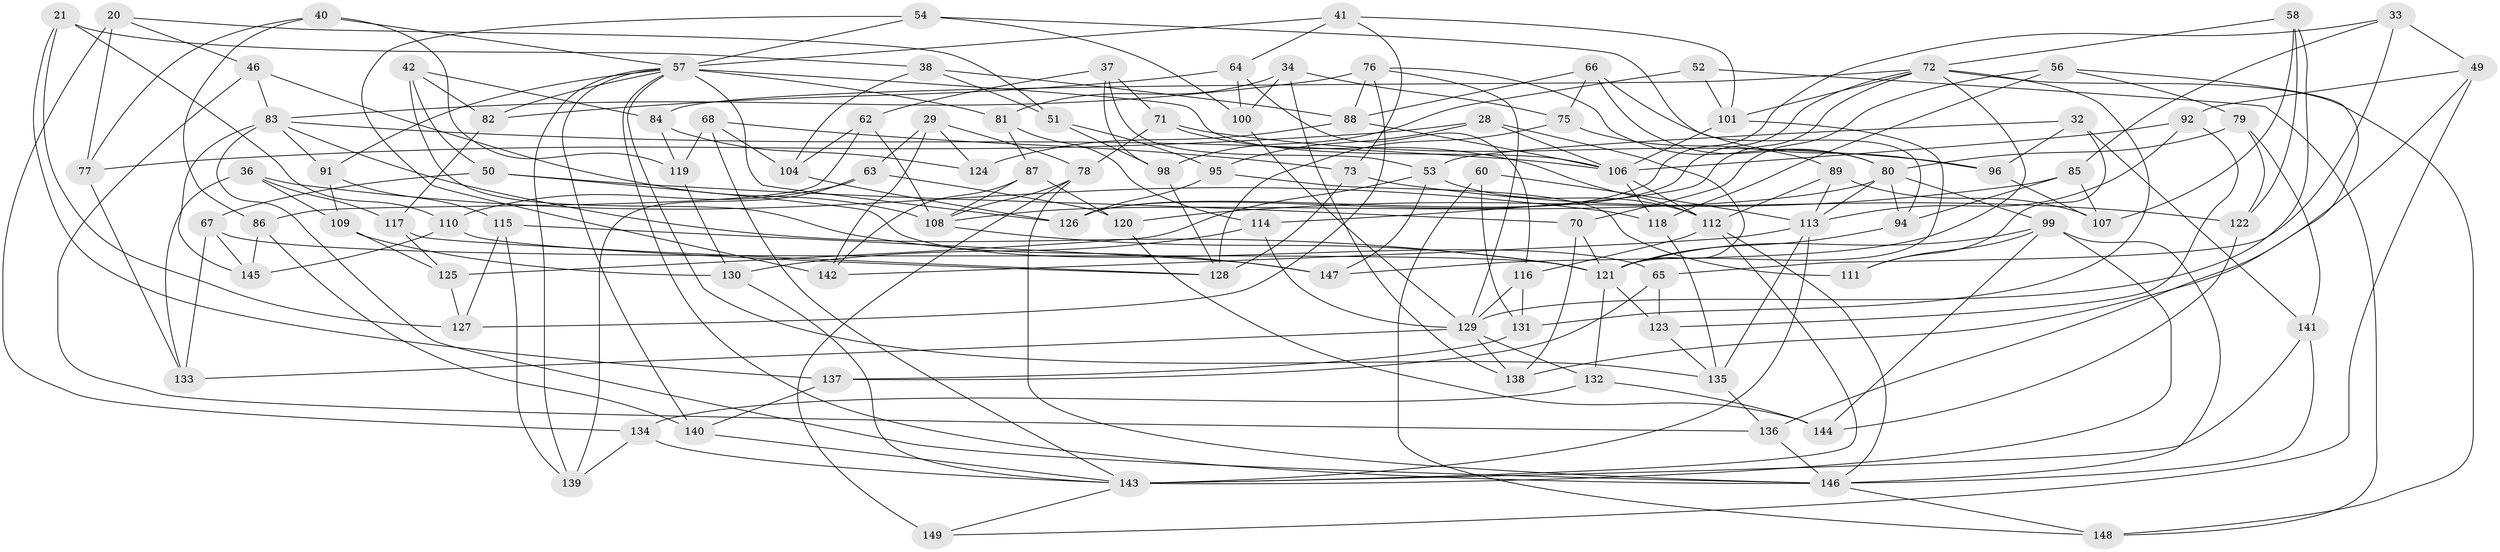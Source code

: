 // original degree distribution, {4: 1.0}
// Generated by graph-tools (version 1.1) at 2025/00/03/04/25 22:00:56]
// undirected, 104 vertices, 235 edges
graph export_dot {
graph [start="1"]
  node [color=gray90,style=filled];
  20;
  21;
  28;
  29;
  32;
  33;
  34;
  36;
  37;
  38;
  40;
  41;
  42;
  46;
  49;
  50;
  51;
  52;
  53 [super="+22"];
  54;
  56;
  57 [super="+10+24+12+27+39"];
  58;
  60;
  62;
  63;
  64;
  65;
  66;
  67;
  68;
  70;
  71 [super="+59"];
  72 [super="+14+43"];
  73;
  75;
  76 [super="+61"];
  77;
  78 [super="+44"];
  79;
  80 [super="+9+17"];
  81;
  82;
  83 [super="+1+31"];
  84;
  85;
  86;
  87;
  88 [super="+23"];
  89;
  91;
  92;
  94;
  95;
  96;
  98 [super="+45"];
  99 [super="+25"];
  100;
  101 [super="+8"];
  104;
  106 [super="+18+102"];
  107;
  108 [super="+55+90"];
  109;
  110;
  111;
  112 [super="+13+69+93"];
  113 [super="+48+47"];
  114;
  115;
  116;
  117;
  118;
  119;
  120;
  121 [super="+3+7+5+26"];
  122;
  123;
  124;
  125;
  126 [super="+19"];
  127;
  128 [super="+35"];
  129 [super="+4+74"];
  130;
  131;
  132;
  133;
  134;
  135 [super="+103"];
  136;
  137;
  138;
  139;
  140;
  141;
  142;
  143 [super="+105+6"];
  144;
  145;
  146 [super="+97"];
  147;
  148;
  149;
  20 -- 46;
  20 -- 77;
  20 -- 134;
  20 -- 51;
  21 -- 38;
  21 -- 127;
  21 -- 110;
  21 -- 137;
  28 -- 77;
  28 -- 95;
  28 -- 106;
  28 -- 121;
  29 -- 142;
  29 -- 124;
  29 -- 63;
  29 -- 78;
  32 -- 141;
  32 -- 96;
  32 -- 111;
  32 -- 53;
  33 -- 85;
  33 -- 49;
  33 -- 65;
  33 -- 126;
  34 -- 81;
  34 -- 138;
  34 -- 75;
  34 -- 100;
  36 -- 118;
  36 -- 133;
  36 -- 109;
  36 -- 117;
  37 -- 62;
  37 -- 98;
  37 -- 71;
  37 -- 53;
  38 -- 104;
  38 -- 51;
  38 -- 88;
  40 -- 77;
  40 -- 86;
  40 -- 119;
  40 -- 57;
  41 -- 101;
  41 -- 73;
  41 -- 64;
  41 -- 57;
  42 -- 84;
  42 -- 50;
  42 -- 147;
  42 -- 82;
  46 -- 136;
  46 -- 83;
  46 -- 108;
  49 -- 138;
  49 -- 149;
  49 -- 92;
  50 -- 65;
  50 -- 70;
  50 -- 67;
  51 -- 95;
  51 -- 98;
  52 -- 98 [weight=2];
  52 -- 148;
  52 -- 101;
  53 -- 125;
  53 -- 112 [weight=2];
  53 -- 147;
  54 -- 94;
  54 -- 142;
  54 -- 100;
  54 -- 57;
  56 -- 118;
  56 -- 136;
  56 -- 79;
  56 -- 70;
  57 -- 91;
  57 -- 139;
  57 -- 140;
  57 -- 81;
  57 -- 82;
  57 -- 135;
  57 -- 106 [weight=2];
  57 -- 126 [weight=2];
  57 -- 146;
  58 -- 107;
  58 -- 122;
  58 -- 129;
  58 -- 72;
  60 -- 148;
  60 -- 131;
  60 -- 113 [weight=2];
  62 -- 104;
  62 -- 86;
  62 -- 108;
  63 -- 110;
  63 -- 120;
  63 -- 139;
  64 -- 82;
  64 -- 100;
  64 -- 116;
  65 -- 123;
  65 -- 137;
  66 -- 75;
  66 -- 80;
  66 -- 96;
  66 -- 88;
  67 -- 133;
  67 -- 145;
  67 -- 121;
  68 -- 104;
  68 -- 119;
  68 -- 73;
  68 -- 143;
  70 -- 121;
  70 -- 138;
  71 -- 112 [weight=3];
  71 -- 96;
  71 -- 78;
  72 -- 114;
  72 -- 131;
  72 -- 147;
  72 -- 84;
  72 -- 126;
  72 -- 148;
  72 -- 101;
  73 -- 122;
  73 -- 128;
  75 -- 89;
  75 -- 128;
  76 -- 127;
  76 -- 88;
  76 -- 83 [weight=2];
  76 -- 80;
  76 -- 129;
  77 -- 133;
  78 -- 149 [weight=2];
  78 -- 108;
  78 -- 146;
  79 -- 122;
  79 -- 141;
  79 -- 80;
  80 -- 108;
  80 -- 99 [weight=2];
  80 -- 94;
  80 -- 113;
  81 -- 87;
  81 -- 114;
  82 -- 117;
  83 -- 91;
  83 -- 145;
  83 -- 121;
  83 -- 146;
  83 -- 106;
  84 -- 124;
  84 -- 119;
  85 -- 120;
  85 -- 107;
  85 -- 94;
  86 -- 145;
  86 -- 140;
  87 -- 142;
  87 -- 120;
  87 -- 108;
  88 -- 124 [weight=2];
  88 -- 106;
  89 -- 112;
  89 -- 113;
  89 -- 107;
  91 -- 115;
  91 -- 109;
  92 -- 123;
  92 -- 106;
  92 -- 113;
  94 -- 121;
  95 -- 126;
  95 -- 111;
  96 -- 107;
  98 -- 128 [weight=2];
  99 -- 111 [weight=2];
  99 -- 144;
  99 -- 143;
  99 -- 146;
  99 -- 121;
  100 -- 129;
  101 -- 121;
  101 -- 106 [weight=2];
  104 -- 126;
  106 -- 112;
  106 -- 118;
  108 -- 121 [weight=3];
  109 -- 125;
  109 -- 130;
  110 -- 145;
  110 -- 128;
  112 -- 143;
  112 -- 116;
  112 -- 146;
  113 -- 135 [weight=2];
  113 -- 142;
  113 -- 143 [weight=2];
  114 -- 130;
  114 -- 129;
  115 -- 139;
  115 -- 147;
  115 -- 127;
  116 -- 129;
  116 -- 131;
  117 -- 128;
  117 -- 125;
  118 -- 135;
  119 -- 130;
  120 -- 144;
  121 -- 132;
  121 -- 123;
  122 -- 144;
  123 -- 135;
  125 -- 127;
  129 -- 133;
  129 -- 132;
  129 -- 138;
  130 -- 143;
  131 -- 137;
  132 -- 144;
  132 -- 134;
  134 -- 139;
  134 -- 143;
  135 -- 136;
  136 -- 146;
  137 -- 140;
  140 -- 143;
  141 -- 143;
  141 -- 146;
  143 -- 149;
  146 -- 148;
}
